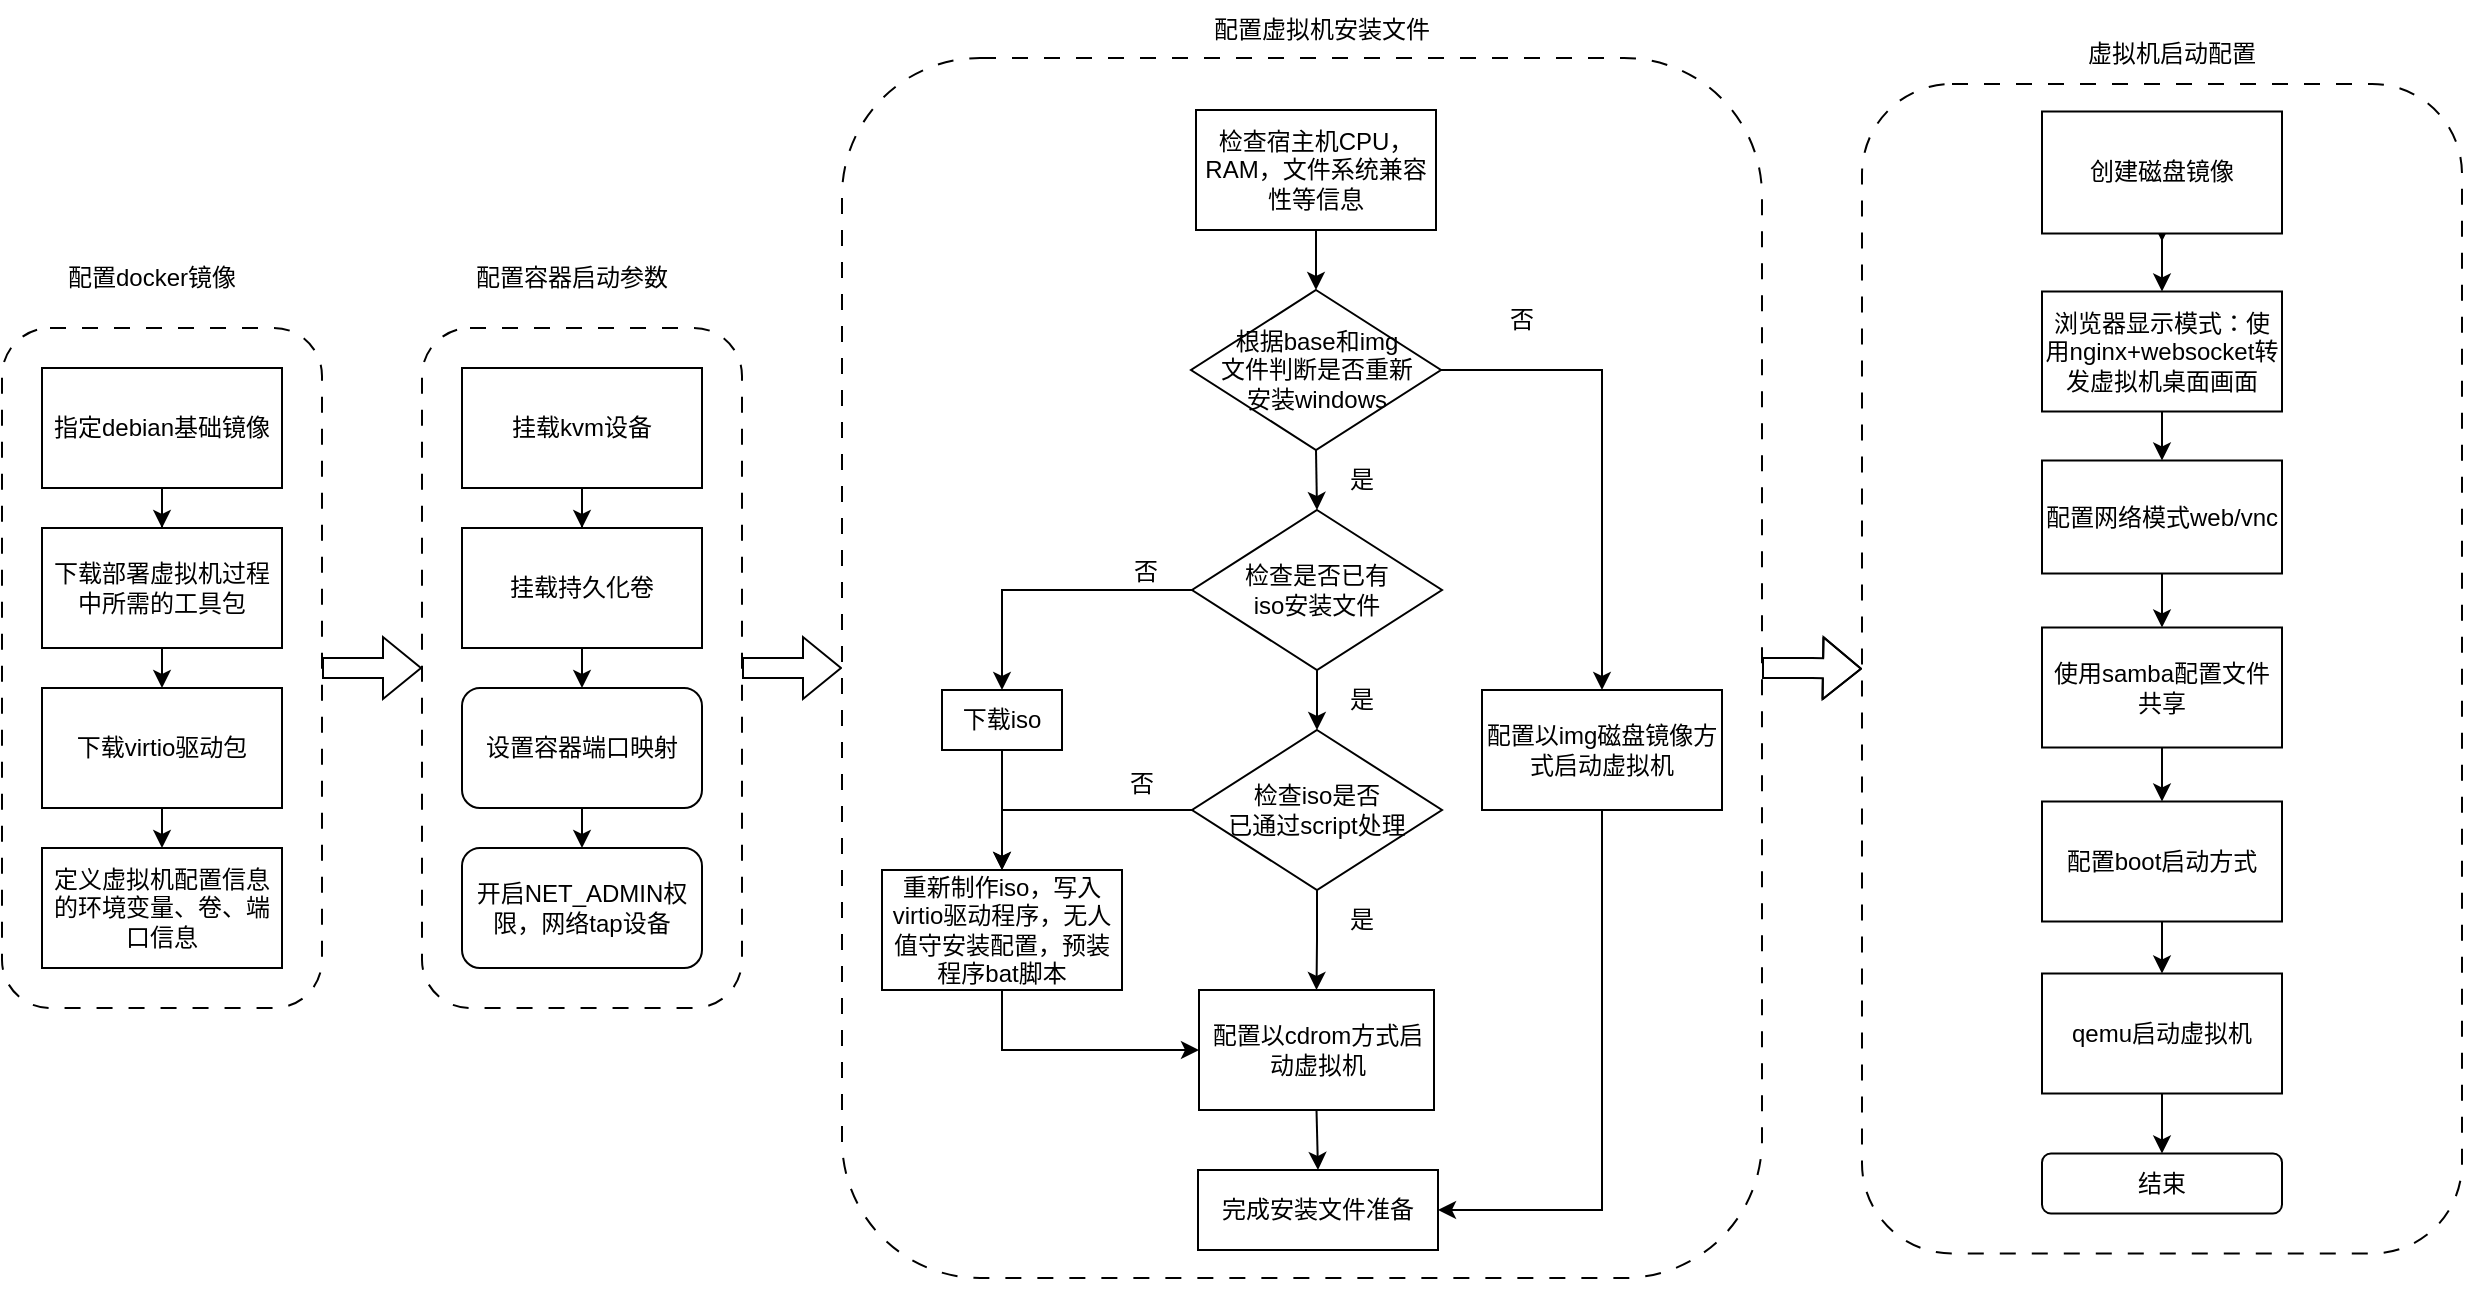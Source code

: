 <mxfile version="26.0.5">
  <diagram name="Page-1" id="BYpQI4XTyPwFm8TuNRjK">
    <mxGraphModel dx="2603" dy="738" grid="1" gridSize="10" guides="1" tooltips="1" connect="1" arrows="1" fold="1" page="1" pageScale="1" pageWidth="1169" pageHeight="1654" math="0" shadow="0">
      <root>
        <mxCell id="0" />
        <mxCell id="1" parent="0" />
        <mxCell id="55VfZpbfIY-dUhr3XNBg-116" style="edgeStyle=orthogonalEdgeStyle;rounded=0;orthogonalLoop=1;jettySize=auto;html=1;exitX=1;exitY=0.5;exitDx=0;exitDy=0;entryX=0;entryY=0.5;entryDx=0;entryDy=0;shape=flexArrow;" edge="1" parent="1" source="55VfZpbfIY-dUhr3XNBg-20" target="55VfZpbfIY-dUhr3XNBg-71">
          <mxGeometry relative="1" as="geometry" />
        </mxCell>
        <mxCell id="55VfZpbfIY-dUhr3XNBg-20" value="" style="rounded=1;whiteSpace=wrap;html=1;dashed=1;dashPattern=8 8;" vertex="1" parent="1">
          <mxGeometry x="100" y="214" width="160" height="340" as="geometry" />
        </mxCell>
        <mxCell id="55VfZpbfIY-dUhr3XNBg-112" style="edgeStyle=orthogonalEdgeStyle;rounded=0;orthogonalLoop=1;jettySize=auto;html=1;exitX=1;exitY=0.5;exitDx=0;exitDy=0;entryX=0;entryY=0.5;entryDx=0;entryDy=0;shape=flexArrow;" edge="1" parent="1" source="55VfZpbfIY-dUhr3XNBg-19" target="55VfZpbfIY-dUhr3XNBg-20">
          <mxGeometry relative="1" as="geometry" />
        </mxCell>
        <mxCell id="55VfZpbfIY-dUhr3XNBg-19" value="" style="rounded=1;whiteSpace=wrap;html=1;dashed=1;dashPattern=8 8;" vertex="1" parent="1">
          <mxGeometry x="-110" y="214" width="160" height="340" as="geometry" />
        </mxCell>
        <mxCell id="55VfZpbfIY-dUhr3XNBg-79" style="edgeStyle=orthogonalEdgeStyle;rounded=0;orthogonalLoop=1;jettySize=auto;html=1;exitX=0.5;exitY=1;exitDx=0;exitDy=0;" edge="1" parent="1" source="55VfZpbfIY-dUhr3XNBg-9" target="55VfZpbfIY-dUhr3XNBg-10">
          <mxGeometry relative="1" as="geometry" />
        </mxCell>
        <mxCell id="55VfZpbfIY-dUhr3XNBg-9" value="指定debian基础镜像" style="rounded=1;whiteSpace=wrap;html=1;arcSize=0;" vertex="1" parent="1">
          <mxGeometry x="-90" y="234" width="120" height="60" as="geometry" />
        </mxCell>
        <mxCell id="55VfZpbfIY-dUhr3XNBg-80" style="edgeStyle=orthogonalEdgeStyle;rounded=0;orthogonalLoop=1;jettySize=auto;html=1;exitX=0.5;exitY=1;exitDx=0;exitDy=0;entryX=0.5;entryY=0;entryDx=0;entryDy=0;" edge="1" parent="1" source="55VfZpbfIY-dUhr3XNBg-10" target="55VfZpbfIY-dUhr3XNBg-11">
          <mxGeometry relative="1" as="geometry" />
        </mxCell>
        <mxCell id="55VfZpbfIY-dUhr3XNBg-10" value="下载部署虚拟机过程中所需的工具包" style="rounded=1;whiteSpace=wrap;html=1;arcSize=0;" vertex="1" parent="1">
          <mxGeometry x="-90" y="314" width="120" height="60" as="geometry" />
        </mxCell>
        <mxCell id="55VfZpbfIY-dUhr3XNBg-81" style="edgeStyle=orthogonalEdgeStyle;rounded=0;orthogonalLoop=1;jettySize=auto;html=1;exitX=0.5;exitY=1;exitDx=0;exitDy=0;entryX=0.5;entryY=0;entryDx=0;entryDy=0;" edge="1" parent="1" source="55VfZpbfIY-dUhr3XNBg-11" target="55VfZpbfIY-dUhr3XNBg-12">
          <mxGeometry relative="1" as="geometry" />
        </mxCell>
        <mxCell id="55VfZpbfIY-dUhr3XNBg-11" value="下载virtio驱动包" style="rounded=1;whiteSpace=wrap;html=1;arcSize=0;" vertex="1" parent="1">
          <mxGeometry x="-90" y="394" width="120" height="60" as="geometry" />
        </mxCell>
        <mxCell id="55VfZpbfIY-dUhr3XNBg-12" value="定义虚拟机配置信息的环境变量、卷、端口信息" style="rounded=1;whiteSpace=wrap;html=1;arcSize=0;" vertex="1" parent="1">
          <mxGeometry x="-90" y="474" width="120" height="60" as="geometry" />
        </mxCell>
        <mxCell id="55VfZpbfIY-dUhr3XNBg-84" style="edgeStyle=orthogonalEdgeStyle;rounded=0;orthogonalLoop=1;jettySize=auto;html=1;exitX=0.5;exitY=1;exitDx=0;exitDy=0;entryX=0.5;entryY=0;entryDx=0;entryDy=0;" edge="1" parent="1" source="55VfZpbfIY-dUhr3XNBg-13" target="55VfZpbfIY-dUhr3XNBg-14">
          <mxGeometry relative="1" as="geometry" />
        </mxCell>
        <mxCell id="55VfZpbfIY-dUhr3XNBg-13" value="挂载持久化卷" style="rounded=1;whiteSpace=wrap;html=1;arcSize=0;" vertex="1" parent="1">
          <mxGeometry x="120" y="314" width="120" height="60" as="geometry" />
        </mxCell>
        <mxCell id="55VfZpbfIY-dUhr3XNBg-85" style="edgeStyle=orthogonalEdgeStyle;rounded=0;orthogonalLoop=1;jettySize=auto;html=1;exitX=0.5;exitY=1;exitDx=0;exitDy=0;entryX=0.5;entryY=0;entryDx=0;entryDy=0;" edge="1" parent="1" source="55VfZpbfIY-dUhr3XNBg-14" target="55VfZpbfIY-dUhr3XNBg-16">
          <mxGeometry relative="1" as="geometry" />
        </mxCell>
        <mxCell id="55VfZpbfIY-dUhr3XNBg-14" value="设置容器端口映射" style="rounded=1;whiteSpace=wrap;html=1;" vertex="1" parent="1">
          <mxGeometry x="120" y="394" width="120" height="60" as="geometry" />
        </mxCell>
        <mxCell id="55VfZpbfIY-dUhr3XNBg-83" style="edgeStyle=orthogonalEdgeStyle;rounded=0;orthogonalLoop=1;jettySize=auto;html=1;exitX=0.5;exitY=1;exitDx=0;exitDy=0;" edge="1" parent="1" source="55VfZpbfIY-dUhr3XNBg-15" target="55VfZpbfIY-dUhr3XNBg-13">
          <mxGeometry relative="1" as="geometry" />
        </mxCell>
        <mxCell id="55VfZpbfIY-dUhr3XNBg-15" value="挂载kvm设备" style="rounded=1;whiteSpace=wrap;html=1;arcSize=0;" vertex="1" parent="1">
          <mxGeometry x="120" y="234" width="120" height="60" as="geometry" />
        </mxCell>
        <mxCell id="55VfZpbfIY-dUhr3XNBg-16" value="开启NET_ADMIN权限，网络tap设备" style="rounded=1;whiteSpace=wrap;html=1;" vertex="1" parent="1">
          <mxGeometry x="120" y="474" width="120" height="60" as="geometry" />
        </mxCell>
        <mxCell id="55VfZpbfIY-dUhr3XNBg-73" value="配置docker镜像" style="text;html=1;align=center;verticalAlign=middle;whiteSpace=wrap;rounded=0;" vertex="1" parent="1">
          <mxGeometry x="-100" y="174" width="130" height="30" as="geometry" />
        </mxCell>
        <mxCell id="55VfZpbfIY-dUhr3XNBg-74" value="配置容器启动参数" style="text;html=1;align=center;verticalAlign=middle;whiteSpace=wrap;rounded=0;" vertex="1" parent="1">
          <mxGeometry x="110" y="174" width="130" height="30" as="geometry" />
        </mxCell>
        <mxCell id="55VfZpbfIY-dUhr3XNBg-76" value="配置虚拟机安装文件" style="text;html=1;align=center;verticalAlign=middle;whiteSpace=wrap;rounded=0;" vertex="1" parent="1">
          <mxGeometry x="490" y="50" width="120" height="30" as="geometry" />
        </mxCell>
        <mxCell id="55VfZpbfIY-dUhr3XNBg-115" style="edgeStyle=orthogonalEdgeStyle;rounded=0;orthogonalLoop=1;jettySize=auto;html=1;exitX=1;exitY=0.5;exitDx=0;exitDy=0;entryX=0;entryY=0.5;entryDx=0;entryDy=0;shape=flexArrow;" edge="1" parent="1" source="55VfZpbfIY-dUhr3XNBg-71" target="55VfZpbfIY-dUhr3XNBg-110">
          <mxGeometry relative="1" as="geometry" />
        </mxCell>
        <mxCell id="55VfZpbfIY-dUhr3XNBg-71" value="" style="rounded=1;whiteSpace=wrap;html=1;dashed=1;dashPattern=8 8;" vertex="1" parent="1">
          <mxGeometry x="310" y="79" width="460" height="610" as="geometry" />
        </mxCell>
        <mxCell id="55VfZpbfIY-dUhr3XNBg-70" value="" style="group" vertex="1" connectable="0" parent="1">
          <mxGeometry x="330" y="105" width="420" height="590" as="geometry" />
        </mxCell>
        <mxCell id="55VfZpbfIY-dUhr3XNBg-43" style="edgeStyle=orthogonalEdgeStyle;rounded=0;orthogonalLoop=1;jettySize=auto;html=1;exitX=0.5;exitY=1;exitDx=0;exitDy=0;entryX=0.5;entryY=0;entryDx=0;entryDy=0;" edge="1" parent="55VfZpbfIY-dUhr3XNBg-70" source="55VfZpbfIY-dUhr3XNBg-7" target="55VfZpbfIY-dUhr3XNBg-23">
          <mxGeometry relative="1" as="geometry" />
        </mxCell>
        <mxCell id="55VfZpbfIY-dUhr3XNBg-7" value="检查宿主机CPU，RAM，文件系统兼容性等信息" style="rounded=1;whiteSpace=wrap;html=1;arcSize=0;" vertex="1" parent="55VfZpbfIY-dUhr3XNBg-70">
          <mxGeometry x="157" width="120" height="60" as="geometry" />
        </mxCell>
        <mxCell id="55VfZpbfIY-dUhr3XNBg-42" style="edgeStyle=orthogonalEdgeStyle;rounded=0;orthogonalLoop=1;jettySize=auto;html=1;exitX=0.5;exitY=1;exitDx=0;exitDy=0;entryX=0.5;entryY=0;entryDx=0;entryDy=0;" edge="1" parent="55VfZpbfIY-dUhr3XNBg-70" source="55VfZpbfIY-dUhr3XNBg-23" target="55VfZpbfIY-dUhr3XNBg-24">
          <mxGeometry relative="1" as="geometry" />
        </mxCell>
        <mxCell id="55VfZpbfIY-dUhr3XNBg-66" style="edgeStyle=orthogonalEdgeStyle;rounded=0;orthogonalLoop=1;jettySize=auto;html=1;exitX=1;exitY=0.5;exitDx=0;exitDy=0;" edge="1" parent="55VfZpbfIY-dUhr3XNBg-70" source="55VfZpbfIY-dUhr3XNBg-23" target="55VfZpbfIY-dUhr3XNBg-49">
          <mxGeometry relative="1" as="geometry" />
        </mxCell>
        <mxCell id="55VfZpbfIY-dUhr3XNBg-23" value="&lt;div&gt;&lt;span style=&quot;background-color: transparent; color: light-dark(rgb(0, 0, 0), rgb(255, 255, 255));&quot;&gt;根据base和img&lt;/span&gt;&lt;/div&gt;&lt;div&gt;&lt;span style=&quot;background-color: transparent; color: light-dark(rgb(0, 0, 0), rgb(255, 255, 255));&quot;&gt;文件判断是否重新&lt;/span&gt;&lt;/div&gt;&lt;div&gt;&lt;span style=&quot;background-color: transparent; color: light-dark(rgb(0, 0, 0), rgb(255, 255, 255));&quot;&gt;安装windows&lt;/span&gt;&lt;/div&gt;" style="rhombus;whiteSpace=wrap;html=1;" vertex="1" parent="55VfZpbfIY-dUhr3XNBg-70">
          <mxGeometry x="154.5" y="90" width="125" height="80" as="geometry" />
        </mxCell>
        <mxCell id="55VfZpbfIY-dUhr3XNBg-34" style="edgeStyle=orthogonalEdgeStyle;rounded=0;orthogonalLoop=1;jettySize=auto;html=1;exitX=0;exitY=0.5;exitDx=0;exitDy=0;entryX=0.5;entryY=0;entryDx=0;entryDy=0;" edge="1" parent="55VfZpbfIY-dUhr3XNBg-70" source="55VfZpbfIY-dUhr3XNBg-24" target="55VfZpbfIY-dUhr3XNBg-29">
          <mxGeometry relative="1" as="geometry" />
        </mxCell>
        <mxCell id="55VfZpbfIY-dUhr3XNBg-36" style="edgeStyle=orthogonalEdgeStyle;rounded=0;orthogonalLoop=1;jettySize=auto;html=1;exitX=0.5;exitY=1;exitDx=0;exitDy=0;entryX=0.5;entryY=0;entryDx=0;entryDy=0;" edge="1" parent="55VfZpbfIY-dUhr3XNBg-70" source="55VfZpbfIY-dUhr3XNBg-24" target="55VfZpbfIY-dUhr3XNBg-27">
          <mxGeometry relative="1" as="geometry" />
        </mxCell>
        <mxCell id="55VfZpbfIY-dUhr3XNBg-24" value="检查是否已有&lt;div&gt;iso安装文件&lt;/div&gt;" style="rhombus;whiteSpace=wrap;html=1;" vertex="1" parent="55VfZpbfIY-dUhr3XNBg-70">
          <mxGeometry x="155" y="200" width="125" height="80" as="geometry" />
        </mxCell>
        <mxCell id="55VfZpbfIY-dUhr3XNBg-39" style="edgeStyle=orthogonalEdgeStyle;rounded=0;orthogonalLoop=1;jettySize=auto;html=1;exitX=0.5;exitY=1;exitDx=0;exitDy=0;entryX=0.5;entryY=0;entryDx=0;entryDy=0;" edge="1" parent="55VfZpbfIY-dUhr3XNBg-70" source="55VfZpbfIY-dUhr3XNBg-27" target="55VfZpbfIY-dUhr3XNBg-48">
          <mxGeometry relative="1" as="geometry">
            <mxPoint x="217.5" y="430" as="targetPoint" />
          </mxGeometry>
        </mxCell>
        <mxCell id="55VfZpbfIY-dUhr3XNBg-68" style="edgeStyle=orthogonalEdgeStyle;rounded=0;orthogonalLoop=1;jettySize=auto;html=1;exitX=0;exitY=0.5;exitDx=0;exitDy=0;entryX=0.5;entryY=0;entryDx=0;entryDy=0;" edge="1" parent="55VfZpbfIY-dUhr3XNBg-70" source="55VfZpbfIY-dUhr3XNBg-27" target="55VfZpbfIY-dUhr3XNBg-58">
          <mxGeometry relative="1" as="geometry" />
        </mxCell>
        <mxCell id="55VfZpbfIY-dUhr3XNBg-27" value="检查&lt;span style=&quot;background-color: transparent; color: light-dark(rgb(0, 0, 0), rgb(255, 255, 255));&quot;&gt;iso是否&lt;/span&gt;&lt;div&gt;&lt;span style=&quot;background-color: transparent; color: light-dark(rgb(0, 0, 0), rgb(255, 255, 255));&quot;&gt;已通过script处理&lt;/span&gt;&lt;/div&gt;" style="rhombus;whiteSpace=wrap;html=1;" vertex="1" parent="55VfZpbfIY-dUhr3XNBg-70">
          <mxGeometry x="155" y="310" width="125" height="80" as="geometry" />
        </mxCell>
        <mxCell id="55VfZpbfIY-dUhr3XNBg-60" style="edgeStyle=orthogonalEdgeStyle;rounded=0;orthogonalLoop=1;jettySize=auto;html=1;exitX=0.5;exitY=1;exitDx=0;exitDy=0;entryX=0.5;entryY=0;entryDx=0;entryDy=0;" edge="1" parent="55VfZpbfIY-dUhr3XNBg-70" source="55VfZpbfIY-dUhr3XNBg-29" target="55VfZpbfIY-dUhr3XNBg-58">
          <mxGeometry relative="1" as="geometry" />
        </mxCell>
        <mxCell id="55VfZpbfIY-dUhr3XNBg-29" value="下载iso" style="rounded=1;whiteSpace=wrap;html=1;arcSize=0;" vertex="1" parent="55VfZpbfIY-dUhr3XNBg-70">
          <mxGeometry x="30" y="290" width="60" height="30" as="geometry" />
        </mxCell>
        <mxCell id="55VfZpbfIY-dUhr3XNBg-33" value="否" style="text;html=1;align=center;verticalAlign=middle;whiteSpace=wrap;rounded=0;" vertex="1" parent="55VfZpbfIY-dUhr3XNBg-70">
          <mxGeometry x="101.5" y="216" width="60" height="30" as="geometry" />
        </mxCell>
        <mxCell id="55VfZpbfIY-dUhr3XNBg-37" value="是" style="text;html=1;align=center;verticalAlign=middle;whiteSpace=wrap;rounded=0;" vertex="1" parent="55VfZpbfIY-dUhr3XNBg-70">
          <mxGeometry x="210" y="280" width="60" height="30" as="geometry" />
        </mxCell>
        <mxCell id="55VfZpbfIY-dUhr3XNBg-40" value="是" style="text;html=1;align=center;verticalAlign=middle;whiteSpace=wrap;rounded=0;" vertex="1" parent="55VfZpbfIY-dUhr3XNBg-70">
          <mxGeometry x="210" y="390" width="60" height="30" as="geometry" />
        </mxCell>
        <mxCell id="55VfZpbfIY-dUhr3XNBg-44" value="是" style="text;html=1;align=center;verticalAlign=middle;whiteSpace=wrap;rounded=0;" vertex="1" parent="55VfZpbfIY-dUhr3XNBg-70">
          <mxGeometry x="210" y="170" width="60" height="30" as="geometry" />
        </mxCell>
        <mxCell id="55VfZpbfIY-dUhr3XNBg-63" style="edgeStyle=orthogonalEdgeStyle;rounded=0;orthogonalLoop=1;jettySize=auto;html=1;exitX=0.5;exitY=1;exitDx=0;exitDy=0;entryX=0.5;entryY=0;entryDx=0;entryDy=0;" edge="1" parent="55VfZpbfIY-dUhr3XNBg-70" source="55VfZpbfIY-dUhr3XNBg-48" target="55VfZpbfIY-dUhr3XNBg-62">
          <mxGeometry relative="1" as="geometry" />
        </mxCell>
        <mxCell id="55VfZpbfIY-dUhr3XNBg-48" value="配置以cdrom方式启动虚拟机" style="rounded=1;whiteSpace=wrap;html=1;arcSize=0;" vertex="1" parent="55VfZpbfIY-dUhr3XNBg-70">
          <mxGeometry x="158.5" y="440" width="117.5" height="60" as="geometry" />
        </mxCell>
        <mxCell id="55VfZpbfIY-dUhr3XNBg-65" style="edgeStyle=orthogonalEdgeStyle;rounded=0;orthogonalLoop=1;jettySize=auto;html=1;exitX=0.5;exitY=1;exitDx=0;exitDy=0;entryX=1;entryY=0.5;entryDx=0;entryDy=0;" edge="1" parent="55VfZpbfIY-dUhr3XNBg-70" source="55VfZpbfIY-dUhr3XNBg-49" target="55VfZpbfIY-dUhr3XNBg-62">
          <mxGeometry relative="1" as="geometry" />
        </mxCell>
        <mxCell id="55VfZpbfIY-dUhr3XNBg-49" value="配置以img磁盘镜像方式启动虚拟机" style="rounded=1;whiteSpace=wrap;html=1;arcSize=0;" vertex="1" parent="55VfZpbfIY-dUhr3XNBg-70">
          <mxGeometry x="300" y="290" width="120" height="60" as="geometry" />
        </mxCell>
        <mxCell id="55VfZpbfIY-dUhr3XNBg-53" value="否" style="text;html=1;align=center;verticalAlign=middle;whiteSpace=wrap;rounded=0;" vertex="1" parent="55VfZpbfIY-dUhr3XNBg-70">
          <mxGeometry x="100" y="322" width="60" height="30" as="geometry" />
        </mxCell>
        <mxCell id="55VfZpbfIY-dUhr3XNBg-61" style="edgeStyle=orthogonalEdgeStyle;rounded=0;orthogonalLoop=1;jettySize=auto;html=1;exitX=0.5;exitY=1;exitDx=0;exitDy=0;entryX=0;entryY=0.5;entryDx=0;entryDy=0;" edge="1" parent="55VfZpbfIY-dUhr3XNBg-70" source="55VfZpbfIY-dUhr3XNBg-58" target="55VfZpbfIY-dUhr3XNBg-48">
          <mxGeometry relative="1" as="geometry" />
        </mxCell>
        <mxCell id="55VfZpbfIY-dUhr3XNBg-58" value="重新制作iso，写入virtio驱动程序，无人值守安装配置，预装程序bat脚本" style="rounded=1;whiteSpace=wrap;html=1;arcSize=0;" vertex="1" parent="55VfZpbfIY-dUhr3XNBg-70">
          <mxGeometry y="380" width="120" height="60" as="geometry" />
        </mxCell>
        <mxCell id="55VfZpbfIY-dUhr3XNBg-62" value="完成安装文件准备" style="rounded=1;whiteSpace=wrap;html=1;arcSize=0;" vertex="1" parent="55VfZpbfIY-dUhr3XNBg-70">
          <mxGeometry x="158" y="530" width="120" height="40" as="geometry" />
        </mxCell>
        <mxCell id="55VfZpbfIY-dUhr3XNBg-67" value="否" style="text;html=1;align=center;verticalAlign=middle;whiteSpace=wrap;rounded=0;" vertex="1" parent="55VfZpbfIY-dUhr3XNBg-70">
          <mxGeometry x="290" y="90" width="60" height="30" as="geometry" />
        </mxCell>
        <mxCell id="55VfZpbfIY-dUhr3XNBg-129" value="" style="group" vertex="1" connectable="0" parent="1">
          <mxGeometry x="820" y="62" width="300" height="614.75" as="geometry" />
        </mxCell>
        <mxCell id="55VfZpbfIY-dUhr3XNBg-110" value="" style="rounded=1;whiteSpace=wrap;html=1;dashed=1;dashPattern=8 8;" vertex="1" parent="55VfZpbfIY-dUhr3XNBg-129">
          <mxGeometry y="30" width="300" height="584.75" as="geometry" />
        </mxCell>
        <mxCell id="55VfZpbfIY-dUhr3XNBg-94" style="edgeStyle=orthogonalEdgeStyle;rounded=0;orthogonalLoop=1;jettySize=auto;html=1;exitX=0.5;exitY=1;exitDx=0;exitDy=0;" edge="1" parent="55VfZpbfIY-dUhr3XNBg-129" source="55VfZpbfIY-dUhr3XNBg-75">
          <mxGeometry relative="1" as="geometry">
            <mxPoint x="150" y="108.75" as="targetPoint" />
          </mxGeometry>
        </mxCell>
        <mxCell id="55VfZpbfIY-dUhr3XNBg-119" style="edgeStyle=orthogonalEdgeStyle;rounded=0;orthogonalLoop=1;jettySize=auto;html=1;exitX=0.5;exitY=1;exitDx=0;exitDy=0;entryX=0.5;entryY=0;entryDx=0;entryDy=0;" edge="1" parent="55VfZpbfIY-dUhr3XNBg-129" source="55VfZpbfIY-dUhr3XNBg-75" target="55VfZpbfIY-dUhr3XNBg-77">
          <mxGeometry relative="1" as="geometry" />
        </mxCell>
        <mxCell id="55VfZpbfIY-dUhr3XNBg-75" value="创建磁盘镜像" style="rounded=0;whiteSpace=wrap;html=1;" vertex="1" parent="55VfZpbfIY-dUhr3XNBg-129">
          <mxGeometry x="90" y="43.75" width="120" height="61" as="geometry" />
        </mxCell>
        <mxCell id="55VfZpbfIY-dUhr3XNBg-121" style="edgeStyle=orthogonalEdgeStyle;rounded=0;orthogonalLoop=1;jettySize=auto;html=1;exitX=0.5;exitY=1;exitDx=0;exitDy=0;entryX=0.5;entryY=0;entryDx=0;entryDy=0;" edge="1" parent="55VfZpbfIY-dUhr3XNBg-129" source="55VfZpbfIY-dUhr3XNBg-77" target="55VfZpbfIY-dUhr3XNBg-95">
          <mxGeometry relative="1" as="geometry" />
        </mxCell>
        <mxCell id="55VfZpbfIY-dUhr3XNBg-77" value="浏览器显示模式：使用nginx+websocket转发虚拟机桌面画面" style="rounded=0;whiteSpace=wrap;html=1;" vertex="1" parent="55VfZpbfIY-dUhr3XNBg-129">
          <mxGeometry x="90" y="133.75" width="120" height="60" as="geometry" />
        </mxCell>
        <mxCell id="55VfZpbfIY-dUhr3XNBg-126" style="edgeStyle=orthogonalEdgeStyle;rounded=0;orthogonalLoop=1;jettySize=auto;html=1;exitX=0.5;exitY=1;exitDx=0;exitDy=0;entryX=0.5;entryY=0;entryDx=0;entryDy=0;" edge="1" parent="55VfZpbfIY-dUhr3XNBg-129" source="55VfZpbfIY-dUhr3XNBg-95" target="55VfZpbfIY-dUhr3XNBg-103">
          <mxGeometry relative="1" as="geometry" />
        </mxCell>
        <mxCell id="55VfZpbfIY-dUhr3XNBg-95" value="配置网络模式web/vnc" style="rounded=0;whiteSpace=wrap;html=1;" vertex="1" parent="55VfZpbfIY-dUhr3XNBg-129">
          <mxGeometry x="90" y="218.25" width="120" height="56.5" as="geometry" />
        </mxCell>
        <mxCell id="55VfZpbfIY-dUhr3XNBg-108" style="edgeStyle=orthogonalEdgeStyle;rounded=0;orthogonalLoop=1;jettySize=auto;html=1;exitX=0.5;exitY=1;exitDx=0;exitDy=0;entryX=0.5;entryY=0;entryDx=0;entryDy=0;" edge="1" parent="55VfZpbfIY-dUhr3XNBg-129" source="55VfZpbfIY-dUhr3XNBg-103" target="55VfZpbfIY-dUhr3XNBg-106">
          <mxGeometry relative="1" as="geometry" />
        </mxCell>
        <mxCell id="55VfZpbfIY-dUhr3XNBg-103" value="使用samba配置文件共享" style="rounded=0;whiteSpace=wrap;html=1;" vertex="1" parent="55VfZpbfIY-dUhr3XNBg-129">
          <mxGeometry x="90" y="301.75" width="120" height="60" as="geometry" />
        </mxCell>
        <mxCell id="55VfZpbfIY-dUhr3XNBg-123" style="edgeStyle=orthogonalEdgeStyle;rounded=0;orthogonalLoop=1;jettySize=auto;html=1;exitX=0.5;exitY=1;exitDx=0;exitDy=0;entryX=0.5;entryY=0;entryDx=0;entryDy=0;" edge="1" parent="55VfZpbfIY-dUhr3XNBg-129" source="55VfZpbfIY-dUhr3XNBg-106" target="55VfZpbfIY-dUhr3XNBg-122">
          <mxGeometry relative="1" as="geometry" />
        </mxCell>
        <mxCell id="55VfZpbfIY-dUhr3XNBg-106" value="配置boot启动方式" style="rounded=0;whiteSpace=wrap;html=1;" vertex="1" parent="55VfZpbfIY-dUhr3XNBg-129">
          <mxGeometry x="90" y="388.75" width="120" height="60" as="geometry" />
        </mxCell>
        <mxCell id="55VfZpbfIY-dUhr3XNBg-117" value="虚拟机启动配置" style="text;html=1;align=center;verticalAlign=middle;whiteSpace=wrap;rounded=0;" vertex="1" parent="55VfZpbfIY-dUhr3XNBg-129">
          <mxGeometry x="100" width="110" height="30" as="geometry" />
        </mxCell>
        <mxCell id="55VfZpbfIY-dUhr3XNBg-118" style="edgeStyle=orthogonalEdgeStyle;rounded=0;orthogonalLoop=1;jettySize=auto;html=1;exitX=0.5;exitY=1;exitDx=0;exitDy=0;" edge="1" parent="55VfZpbfIY-dUhr3XNBg-129" source="55VfZpbfIY-dUhr3XNBg-106" target="55VfZpbfIY-dUhr3XNBg-106">
          <mxGeometry relative="1" as="geometry" />
        </mxCell>
        <mxCell id="55VfZpbfIY-dUhr3XNBg-128" style="edgeStyle=orthogonalEdgeStyle;rounded=0;orthogonalLoop=1;jettySize=auto;html=1;exitX=0.5;exitY=1;exitDx=0;exitDy=0;entryX=0.5;entryY=0;entryDx=0;entryDy=0;" edge="1" parent="55VfZpbfIY-dUhr3XNBg-129" source="55VfZpbfIY-dUhr3XNBg-122" target="55VfZpbfIY-dUhr3XNBg-127">
          <mxGeometry relative="1" as="geometry" />
        </mxCell>
        <mxCell id="55VfZpbfIY-dUhr3XNBg-122" value="qemu启动虚拟机" style="rounded=0;whiteSpace=wrap;html=1;" vertex="1" parent="55VfZpbfIY-dUhr3XNBg-129">
          <mxGeometry x="90" y="474.75" width="120" height="60" as="geometry" />
        </mxCell>
        <mxCell id="55VfZpbfIY-dUhr3XNBg-127" value="结束" style="rounded=1;whiteSpace=wrap;html=1;" vertex="1" parent="55VfZpbfIY-dUhr3XNBg-129">
          <mxGeometry x="90" y="564.75" width="120" height="30" as="geometry" />
        </mxCell>
      </root>
    </mxGraphModel>
  </diagram>
</mxfile>

